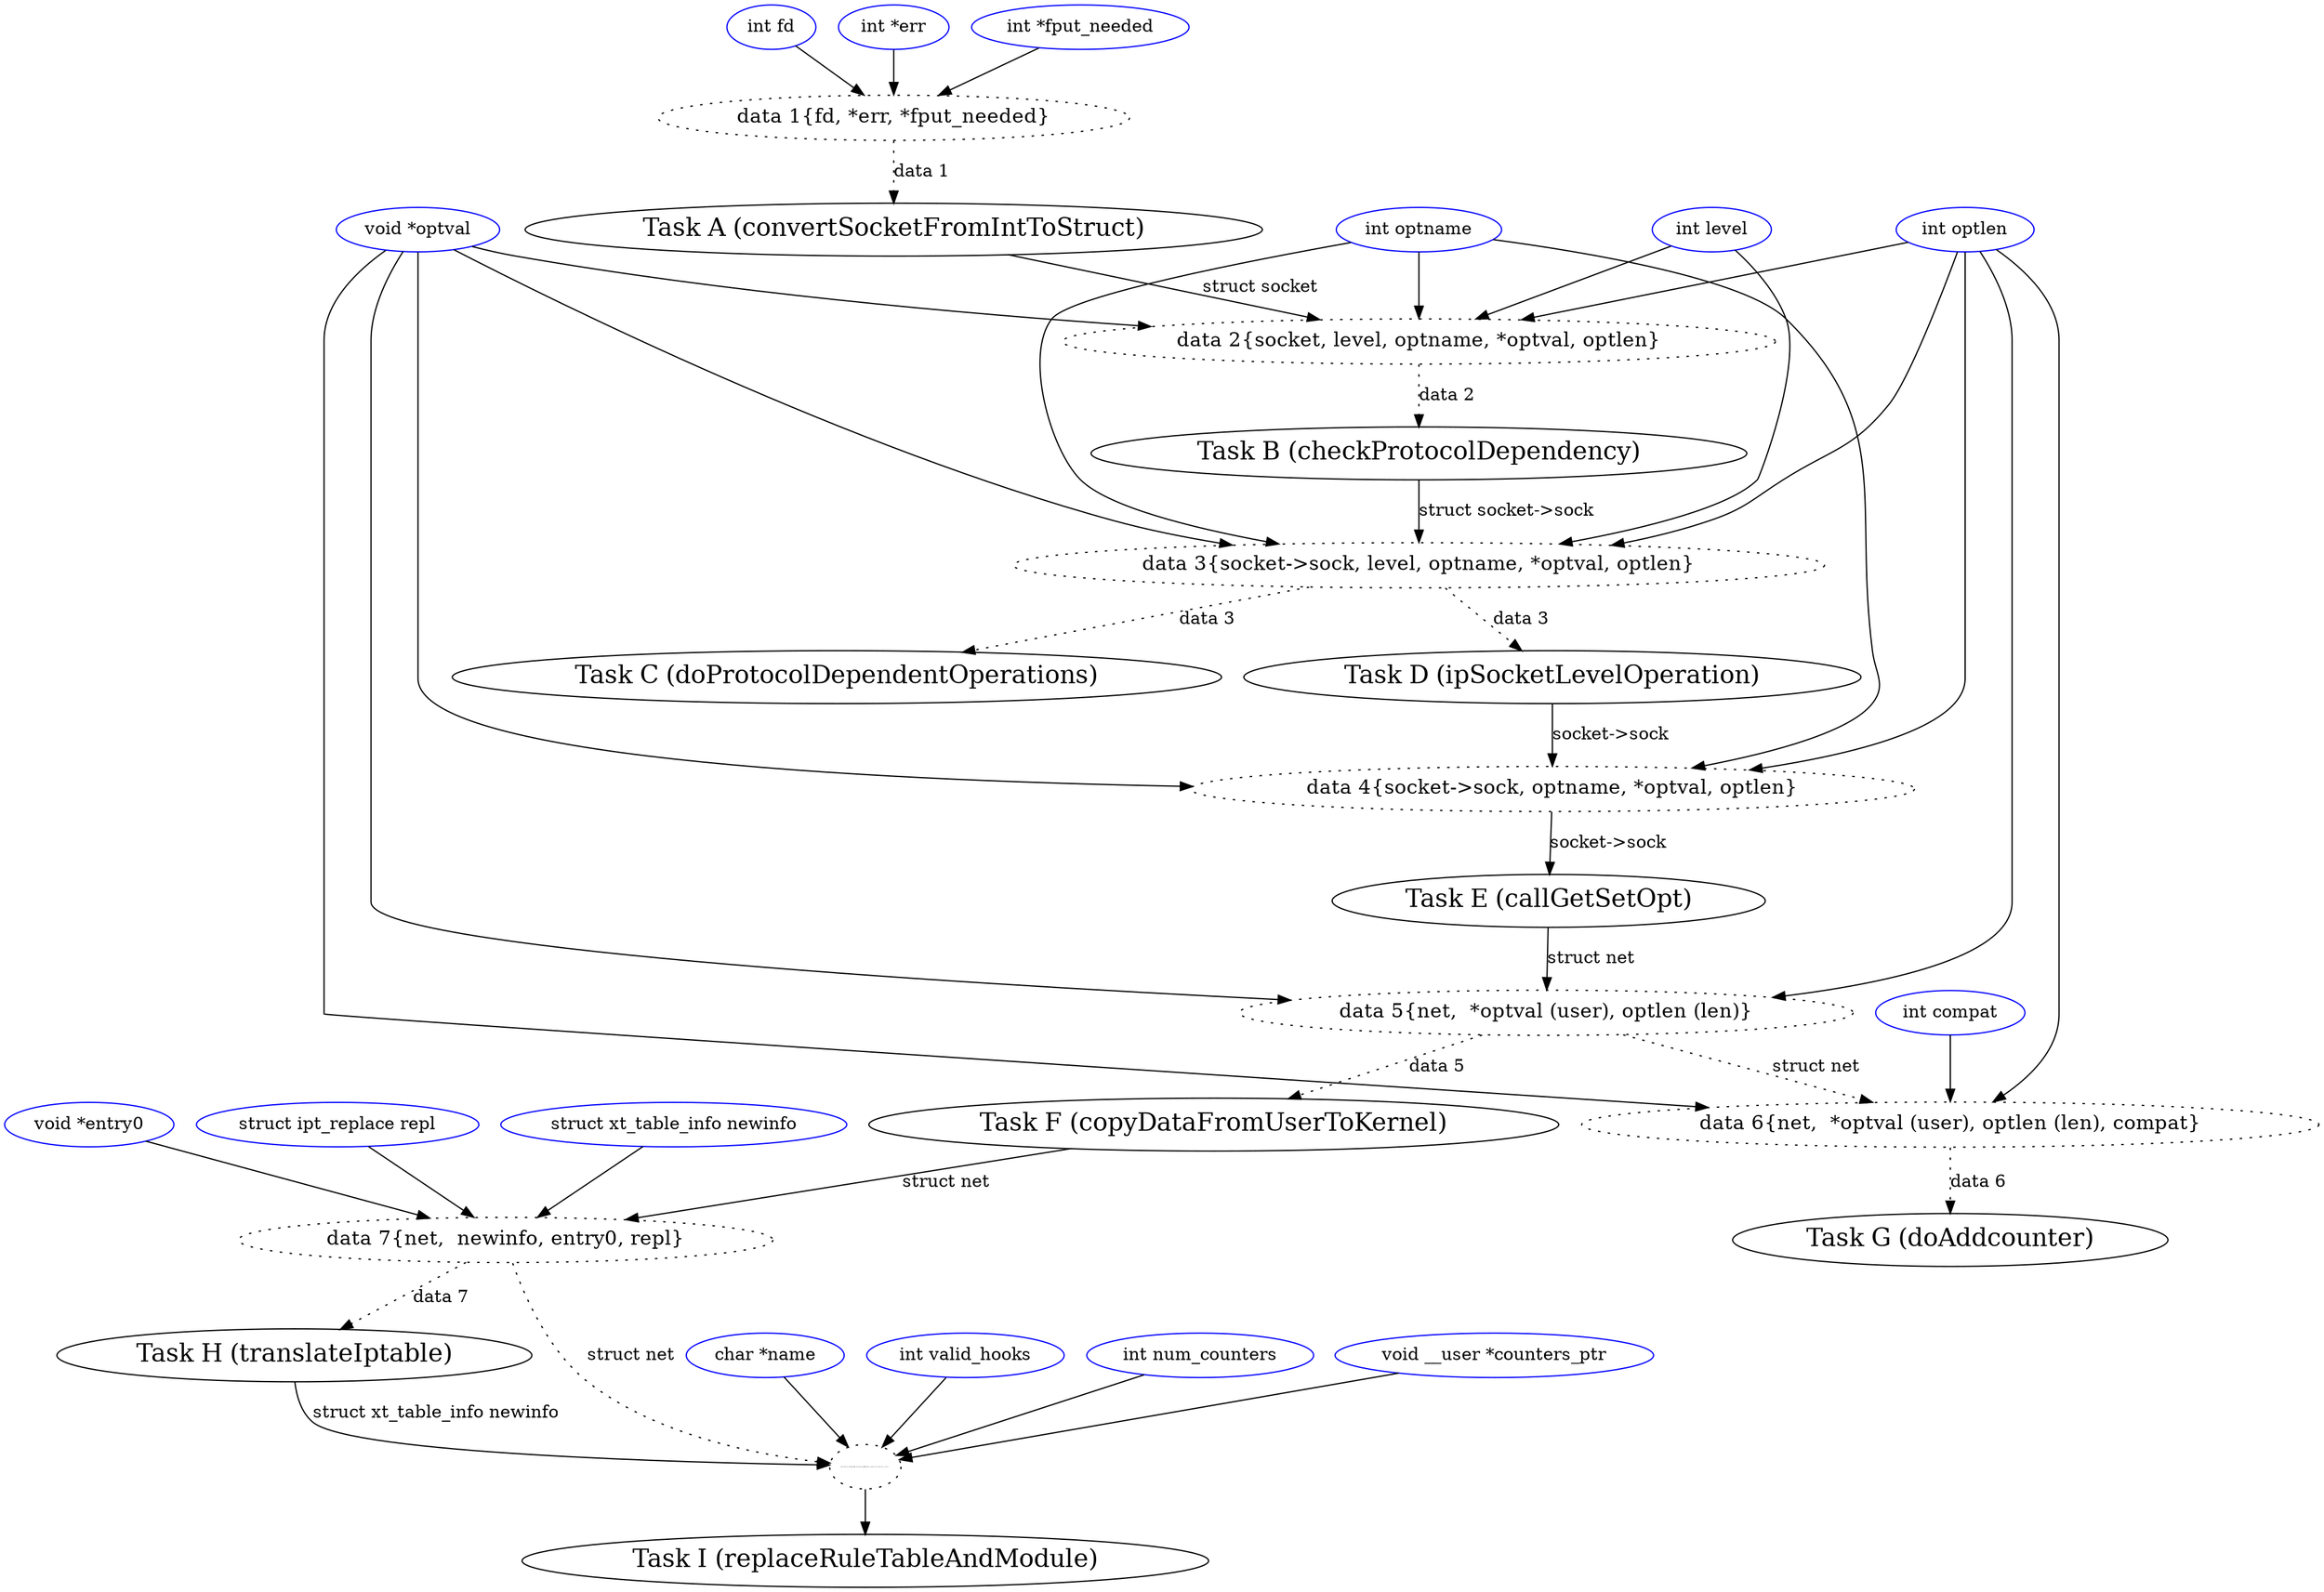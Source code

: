 digraph callgraph {
"int fd" [color=blue, fontsize=14, width=0.5];
"int *err" [color=blue, fontsize=14, width=0.5];
"int *fput_needed" [color=blue, fontsize=14, width=0.5];
"data 1{fd, *err, *fput_needed}"[style=dotted, fontsize=16, width=0.5];

"int fd" -> "data 1{fd, *err, *fput_needed}";
"int *err" -> "data 1{fd, *err, *fput_needed}";
"int *fput_needed" -> "data 1{fd, *err, *fput_needed}";

"data 1{fd, *err, *fput_needed}"->"Task A (convertSocketFromIntToStruct)"  [label="data 1", style=dotted];


"int level" [color=blue, fontsize=14, width=0.5];
"int optname" [color=blue, fontsize=14, width=0.5];
"void *optval" [color=blue, fontsize=14, width=0.5];
"int optlen" [color=blue, fontsize=14, width=0.5];
"data 2{socket, level, optname, *optval, optlen}" [style=dotted, fontsize=16, width=0.5];

"Task A (convertSocketFromIntToStruct)" [fontsize=20, width=0.5];
"Task A (convertSocketFromIntToStruct)" -> "data 2{socket, level, optname, *optval, optlen}"  [label="struct socket"];
"int level" -> "data 2{socket, level, optname, *optval, optlen}";
"int optname" -> "data 2{socket, level, optname, *optval, optlen}";
"void *optval" -> "data 2{socket, level, optname, *optval, optlen}";
"int optlen" -> "data 2{socket, level, optname, *optval, optlen}";

"Task B (checkProtocolDependency)"  [fontsize=20, width=0.5];
"data 2{socket, level, optname, *optval, optlen}" -> "Task B (checkProtocolDependency)"  [label="data 2", style=dotted];


"Task C (doProtocolDependentOperations)" [fontsize=20, width=0.5];
"data 3{socket->sock, level, optname, *optval, optlen}" [style=dotted, fontsize=16, width=0.5];
"Task B (checkProtocolDependency)" -> "data 3{socket->sock, level, optname, *optval, optlen}"  [label="struct socket->sock"];
"int level" -> "data 3{socket->sock, level, optname, *optval, optlen}";
"int optname" -> "data 3{socket->sock, level, optname, *optval, optlen}";
"void *optval" -> "data 3{socket->sock, level, optname, *optval, optlen}";
"int optlen" -> "data 3{socket->sock, level, optname, *optval, optlen}";
"data 3{socket->sock, level, optname, *optval, optlen}" -> "Task C (doProtocolDependentOperations)" [label="data 3", style=dotted];

"Task D (ipSocketLevelOperation)" [fontsize=20, width=0.5];
"data 3{socket->sock, level, optname, *optval, optlen}" -> "Task D (ipSocketLevelOperation)" [label="data 3", style=dotted];


"Task E (callGetSetOpt)" [fontsize=20, width=0.5];
"data 4{socket->sock, optname, *optval, optlen}" [style=dotted, fontsize=16, width=0.5];
"Task D (ipSocketLevelOperation)" -> "data 4{socket->sock, optname, *optval, optlen}" [label="socket->sock"];
"int optname" -> "data 4{socket->sock, optname, *optval, optlen}";
"void *optval" -> "data 4{socket->sock, optname, *optval, optlen}";
"int optlen" -> "data 4{socket->sock, optname, *optval, optlen}";
"data 4{socket->sock, optname, *optval, optlen}" -> "Task E (callGetSetOpt)" [label="socket->sock"];


"Task F (copyDataFromUserToKernel)" [fontsize=20, width=0.5];
"data 5{net,  *optval (user), optlen (len)}" [style=dotted, fontsize=16, width=0.5];
"Task E (callGetSetOpt)" -> "data 5{net,  *optval (user), optlen (len)}"  [label="struct net"];
"void *optval" -> "data 5{net,  *optval (user), optlen (len)}"
"int optlen" -> "data 5{net,  *optval (user), optlen (len)}"
"data 5{net,  *optval (user), optlen (len)}"-> "Task F (copyDataFromUserToKernel)" [label="data 5", style=dotted];


"data 6{net,  *optval (user), optlen (len), compat}" [style=dotted, fontsize=16, width=0.5];
"int compat"[color=blue, fontsize=14, width=0.5];
"int compat" -> "data 6{net,  *optval (user), optlen (len), compat}";
"void *optval" -> "data 6{net,  *optval (user), optlen (len), compat}";
"int optlen" -> "data 6{net,  *optval (user), optlen (len), compat}";
"data 5{net,  *optval (user), optlen (len)}" -> "data 6{net,  *optval (user), optlen (len), compat}" [label="struct net", style=dotted];

"Task G (doAddcounter)" [fontsize=20, width=0.5];
"data 6{net,  *optval (user), optlen (len), compat}" -> "Task G (doAddcounter)" [label="data 6",style=dotted];

"data 7{net,  newinfo, entry0, repl}"[style=dotted, fontsize=16, width=0.5];
"struct xt_table_info newinfo" [color=blue, fontsize=14, width=0.5];
"void *entry0" [color=blue, fontsize=14, width=0.5];
"struct ipt_replace repl" [color=blue, fontsize=14, width=0.5];
"Task F (copyDataFromUserToKernel)" -> "data 7{net,  newinfo, entry0, repl}" [label="struct net"];
"struct xt_table_info newinfo" -> "data 7{net,  newinfo, entry0, repl}" 
"void *entry0" -> "data 7{net,  newinfo, entry0, repl}" 
"struct ipt_replace repl" -> "data 7{net,  newinfo, entry0, repl}" 

"Task H (translateIptable)" [fontsize=20, width=0.5];
"data 7{net,  newinfo, entry0, repl}" -> "Task H (translateIptable)" [label="data 7", style=dotted];

"data 8{net,  name, valid_hooks, newinfo, num_counters, counters_ptr}" [style=dotted, fontsize=16, width=0.5];
"char *name" [color=blue, fontsize=14, width=0.5];
"int valid_hooks" [color=blue, fontsize=14, width=0.5];
"int num_counters" [color=blue, fontsize=14, width=0.5];
"void __user *counters_ptr" [color=blue, fontsize=14, width=0.5];

"data 8{net,  name, valid_hooks, newinfo, num_counters, counters_ptr}" [style=dotted, fontsize=1, width=0.5];
"Task H (translateIptable)" -> "data 8{net,  name, valid_hooks, newinfo, num_counters, counters_ptr}"  [label="struct xt_table_info newinfo"];
"char *name" -> "data 8{net,  name, valid_hooks, newinfo, num_counters, counters_ptr}" ;
"int valid_hooks"-> "data 8{net,  name, valid_hooks, newinfo, num_counters, counters_ptr}" ;
"int num_counters" -> "data 8{net,  name, valid_hooks, newinfo, num_counters, counters_ptr}";
"void __user *counters_ptr" -> "data 8{net,  name, valid_hooks, newinfo, num_counters, counters_ptr}";
"data 7{net,  newinfo, entry0, repl}"  -> "data 8{net,  name, valid_hooks, newinfo, num_counters, counters_ptr}" [label="struct net", style=dotted];

"Task I (replaceRuleTableAndModule)" [fontsize=20, width=0.5];
"data 8{net,  name, valid_hooks, newinfo, num_counters, counters_ptr}" -> "Task I (replaceRuleTableAndModule)" [fontsize=1, width=0.5];
}


